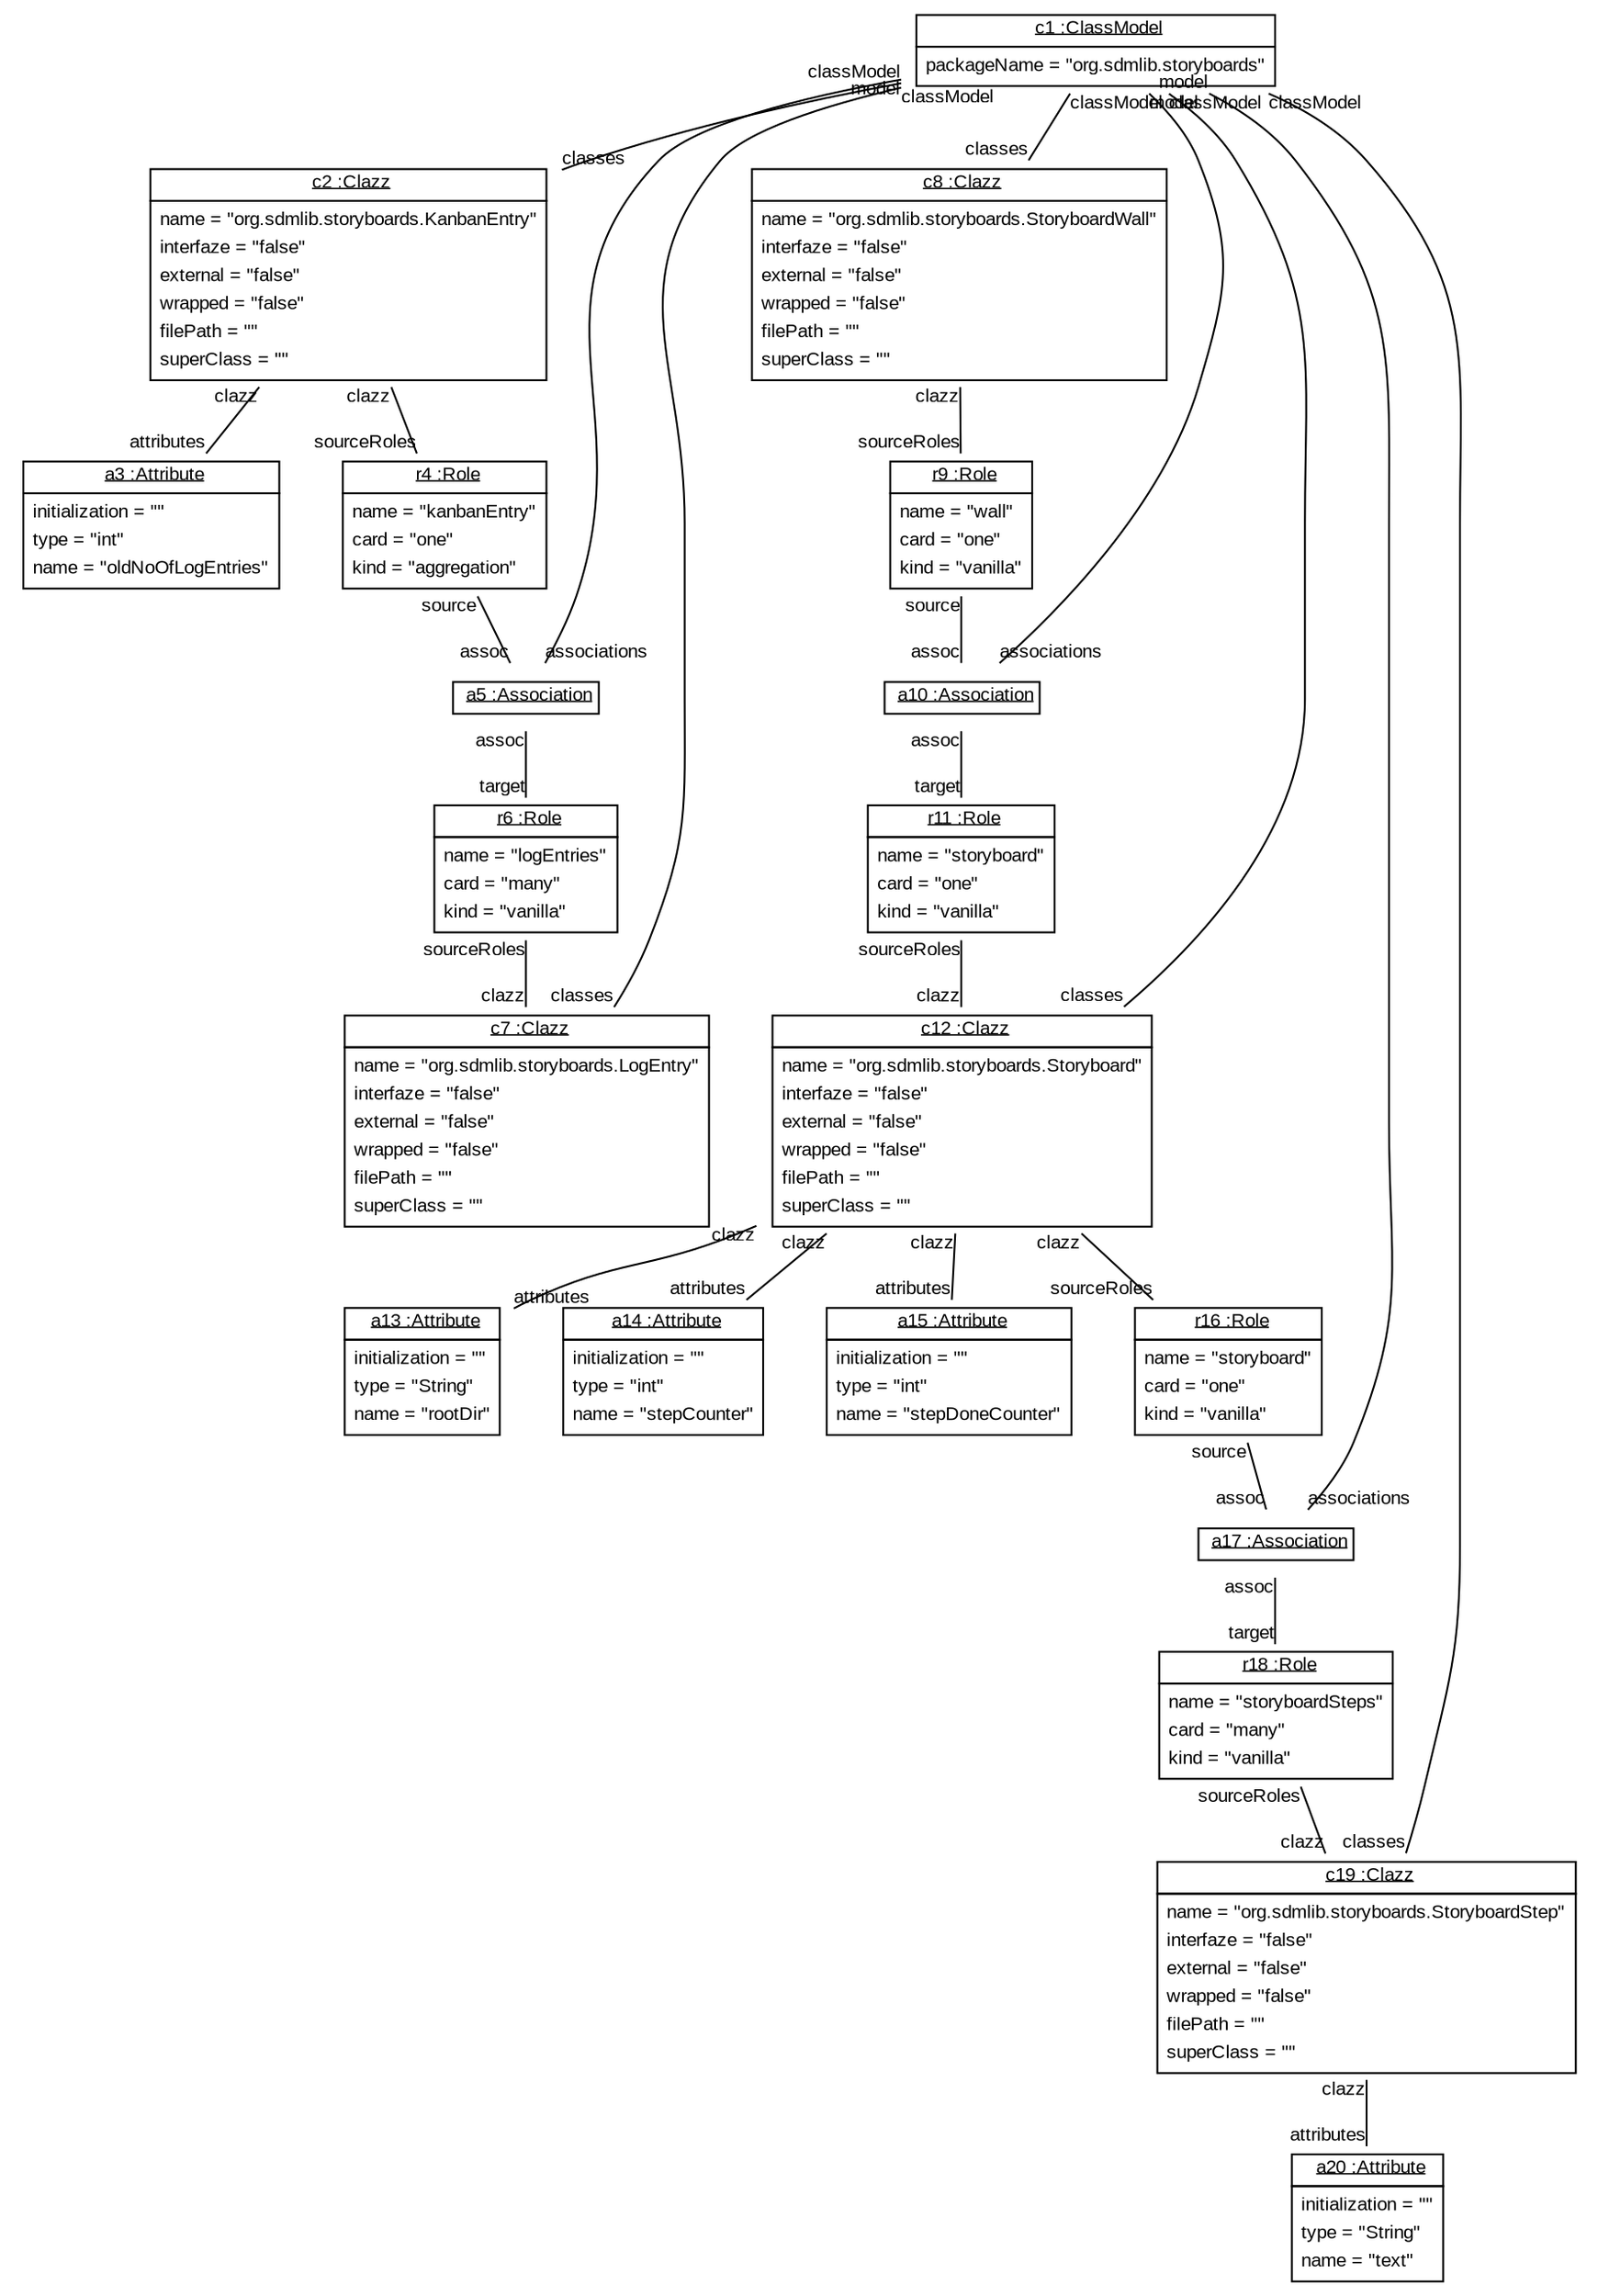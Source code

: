 graph ObjectDiagram {
   node [shape = none, fontsize = 10, fontname = "Arial"];
   edge [fontsize = 10, fontname = "Arial"];
   compound=true;

c1 [label=<<table border='0' cellborder='1' cellspacing='0'> <tr> <td href="../../SDMLib/src/org/sdmlib/models/classes/ClassModel.java"> <u>c1 :ClassModel</u></td></tr><tr><td><table border='0' cellborder='0' cellspacing='0'><tr><td align='left'>packageName = "org.sdmlib.storyboards"</td></tr></table></td></tr></table>>];
c2 [label=<<table border='0' cellborder='1' cellspacing='0'> <tr> <td href="../../SDMLib/src/org/sdmlib/models/classes/Clazz.java"> <u>c2 :Clazz</u></td></tr><tr><td><table border='0' cellborder='0' cellspacing='0'><tr><td align='left'>name = "org.sdmlib.storyboards.KanbanEntry"</td></tr><tr><td align='left'>interfaze = "false"</td></tr><tr><td align='left'>external = "false"</td></tr><tr><td align='left'>wrapped = "false"</td></tr><tr><td align='left'>filePath = ""</td></tr><tr><td align='left'>superClass = ""</td></tr></table></td></tr></table>>];
a3 [label=<<table border='0' cellborder='1' cellspacing='0'> <tr> <td href="../../SDMLib/src/org/sdmlib/models/classes/Attribute.java"> <u>a3 :Attribute</u></td></tr><tr><td><table border='0' cellborder='0' cellspacing='0'><tr><td align='left'>initialization = ""</td></tr><tr><td align='left'>type = "int"</td></tr><tr><td align='left'>name = "oldNoOfLogEntries"</td></tr></table></td></tr></table>>];
r4 [label=<<table border='0' cellborder='1' cellspacing='0'> <tr> <td href="../../SDMLib/src/org/sdmlib/models/classes/Role.java"> <u>r4 :Role</u></td></tr><tr><td><table border='0' cellborder='0' cellspacing='0'><tr><td align='left'>name = "kanbanEntry"</td></tr><tr><td align='left'>card = "one"</td></tr><tr><td align='left'>kind = "aggregation"</td></tr></table></td></tr></table>>];
a5 [label=<<table border='0' cellborder='1' cellspacing='0'> <tr> <td href="../../SDMLib/src/org/sdmlib/models/classes/Association.java"> <u>a5 :Association</u></td></tr></table>>];
r6 [label=<<table border='0' cellborder='1' cellspacing='0'> <tr> <td href="../../SDMLib/src/org/sdmlib/models/classes/Role.java"> <u>r6 :Role</u></td></tr><tr><td><table border='0' cellborder='0' cellspacing='0'><tr><td align='left'>name = "logEntries"</td></tr><tr><td align='left'>card = "many"</td></tr><tr><td align='left'>kind = "vanilla"</td></tr></table></td></tr></table>>];
c7 [label=<<table border='0' cellborder='1' cellspacing='0'> <tr> <td href="../../SDMLib/src/org/sdmlib/models/classes/Clazz.java"> <u>c7 :Clazz</u></td></tr><tr><td><table border='0' cellborder='0' cellspacing='0'><tr><td align='left'>name = "org.sdmlib.storyboards.LogEntry"</td></tr><tr><td align='left'>interfaze = "false"</td></tr><tr><td align='left'>external = "false"</td></tr><tr><td align='left'>wrapped = "false"</td></tr><tr><td align='left'>filePath = ""</td></tr><tr><td align='left'>superClass = ""</td></tr></table></td></tr></table>>];
c8 [label=<<table border='0' cellborder='1' cellspacing='0'> <tr> <td href="../../SDMLib/src/org/sdmlib/models/classes/Clazz.java"> <u>c8 :Clazz</u></td></tr><tr><td><table border='0' cellborder='0' cellspacing='0'><tr><td align='left'>name = "org.sdmlib.storyboards.StoryboardWall"</td></tr><tr><td align='left'>interfaze = "false"</td></tr><tr><td align='left'>external = "false"</td></tr><tr><td align='left'>wrapped = "false"</td></tr><tr><td align='left'>filePath = ""</td></tr><tr><td align='left'>superClass = ""</td></tr></table></td></tr></table>>];
r9 [label=<<table border='0' cellborder='1' cellspacing='0'> <tr> <td href="../../SDMLib/src/org/sdmlib/models/classes/Role.java"> <u>r9 :Role</u></td></tr><tr><td><table border='0' cellborder='0' cellspacing='0'><tr><td align='left'>name = "wall"</td></tr><tr><td align='left'>card = "one"</td></tr><tr><td align='left'>kind = "vanilla"</td></tr></table></td></tr></table>>];
a10 [label=<<table border='0' cellborder='1' cellspacing='0'> <tr> <td href="../../SDMLib/src/org/sdmlib/models/classes/Association.java"> <u>a10 :Association</u></td></tr></table>>];
r11 [label=<<table border='0' cellborder='1' cellspacing='0'> <tr> <td href="../../SDMLib/src/org/sdmlib/models/classes/Role.java"> <u>r11 :Role</u></td></tr><tr><td><table border='0' cellborder='0' cellspacing='0'><tr><td align='left'>name = "storyboard"</td></tr><tr><td align='left'>card = "one"</td></tr><tr><td align='left'>kind = "vanilla"</td></tr></table></td></tr></table>>];
c12 [label=<<table border='0' cellborder='1' cellspacing='0'> <tr> <td href="../../SDMLib/src/org/sdmlib/models/classes/Clazz.java"> <u>c12 :Clazz</u></td></tr><tr><td><table border='0' cellborder='0' cellspacing='0'><tr><td align='left'>name = "org.sdmlib.storyboards.Storyboard"</td></tr><tr><td align='left'>interfaze = "false"</td></tr><tr><td align='left'>external = "false"</td></tr><tr><td align='left'>wrapped = "false"</td></tr><tr><td align='left'>filePath = ""</td></tr><tr><td align='left'>superClass = ""</td></tr></table></td></tr></table>>];
a13 [label=<<table border='0' cellborder='1' cellspacing='0'> <tr> <td href="../../SDMLib/src/org/sdmlib/models/classes/Attribute.java"> <u>a13 :Attribute</u></td></tr><tr><td><table border='0' cellborder='0' cellspacing='0'><tr><td align='left'>initialization = ""</td></tr><tr><td align='left'>type = "String"</td></tr><tr><td align='left'>name = "rootDir"</td></tr></table></td></tr></table>>];
a14 [label=<<table border='0' cellborder='1' cellspacing='0'> <tr> <td href="../../SDMLib/src/org/sdmlib/models/classes/Attribute.java"> <u>a14 :Attribute</u></td></tr><tr><td><table border='0' cellborder='0' cellspacing='0'><tr><td align='left'>initialization = ""</td></tr><tr><td align='left'>type = "int"</td></tr><tr><td align='left'>name = "stepCounter"</td></tr></table></td></tr></table>>];
a15 [label=<<table border='0' cellborder='1' cellspacing='0'> <tr> <td href="../../SDMLib/src/org/sdmlib/models/classes/Attribute.java"> <u>a15 :Attribute</u></td></tr><tr><td><table border='0' cellborder='0' cellspacing='0'><tr><td align='left'>initialization = ""</td></tr><tr><td align='left'>type = "int"</td></tr><tr><td align='left'>name = "stepDoneCounter"</td></tr></table></td></tr></table>>];
r16 [label=<<table border='0' cellborder='1' cellspacing='0'> <tr> <td href="../../SDMLib/src/org/sdmlib/models/classes/Role.java"> <u>r16 :Role</u></td></tr><tr><td><table border='0' cellborder='0' cellspacing='0'><tr><td align='left'>name = "storyboard"</td></tr><tr><td align='left'>card = "one"</td></tr><tr><td align='left'>kind = "vanilla"</td></tr></table></td></tr></table>>];
a17 [label=<<table border='0' cellborder='1' cellspacing='0'> <tr> <td href="../../SDMLib/src/org/sdmlib/models/classes/Association.java"> <u>a17 :Association</u></td></tr></table>>];
r18 [label=<<table border='0' cellborder='1' cellspacing='0'> <tr> <td href="../../SDMLib/src/org/sdmlib/models/classes/Role.java"> <u>r18 :Role</u></td></tr><tr><td><table border='0' cellborder='0' cellspacing='0'><tr><td align='left'>name = "storyboardSteps"</td></tr><tr><td align='left'>card = "many"</td></tr><tr><td align='left'>kind = "vanilla"</td></tr></table></td></tr></table>>];
c19 [label=<<table border='0' cellborder='1' cellspacing='0'> <tr> <td href="../../SDMLib/src/org/sdmlib/models/classes/Clazz.java"> <u>c19 :Clazz</u></td></tr><tr><td><table border='0' cellborder='0' cellspacing='0'><tr><td align='left'>name = "org.sdmlib.storyboards.StoryboardStep"</td></tr><tr><td align='left'>interfaze = "false"</td></tr><tr><td align='left'>external = "false"</td></tr><tr><td align='left'>wrapped = "false"</td></tr><tr><td align='left'>filePath = ""</td></tr><tr><td align='left'>superClass = ""</td></tr></table></td></tr></table>>];
a20 [label=<<table border='0' cellborder='1' cellspacing='0'> <tr> <td href="../../SDMLib/src/org/sdmlib/models/classes/Attribute.java"> <u>a20 :Attribute</u></td></tr><tr><td><table border='0' cellborder='0' cellspacing='0'><tr><td align='left'>initialization = ""</td></tr><tr><td align='left'>type = "String"</td></tr><tr><td align='left'>name = "text"</td></tr></table></td></tr></table>>];

c1 -- c2 [headlabel = "classes" taillabel = "classModel"];
c1 -- c7 [headlabel = "classes" taillabel = "classModel"];
c1 -- c8 [headlabel = "classes" taillabel = "classModel"];
c1 -- c12 [headlabel = "classes" taillabel = "classModel"];
c1 -- c19 [headlabel = "classes" taillabel = "classModel"];
c1 -- a5 [headlabel = "associations" taillabel = "model"];
c1 -- a10 [headlabel = "associations" taillabel = "model"];
c1 -- a17 [headlabel = "associations" taillabel = "model"];
c2 -- a3 [headlabel = "attributes" taillabel = "clazz"];
c2 -- r4 [headlabel = "sourceRoles" taillabel = "clazz"];
r4 -- a5 [headlabel = "assoc" taillabel = "source"];
a5 -- r6 [headlabel = "target" taillabel = "assoc"];
r6 -- c7 [headlabel = "clazz" taillabel = "sourceRoles"];
c8 -- r9 [headlabel = "sourceRoles" taillabel = "clazz"];
r9 -- a10 [headlabel = "assoc" taillabel = "source"];
a10 -- r11 [headlabel = "target" taillabel = "assoc"];
r11 -- c12 [headlabel = "clazz" taillabel = "sourceRoles"];
c12 -- a13 [headlabel = "attributes" taillabel = "clazz"];
c12 -- a14 [headlabel = "attributes" taillabel = "clazz"];
c12 -- a15 [headlabel = "attributes" taillabel = "clazz"];
c12 -- r16 [headlabel = "sourceRoles" taillabel = "clazz"];
r16 -- a17 [headlabel = "assoc" taillabel = "source"];
a17 -- r18 [headlabel = "target" taillabel = "assoc"];
r18 -- c19 [headlabel = "clazz" taillabel = "sourceRoles"];
c19 -- a20 [headlabel = "attributes" taillabel = "clazz"];
}
